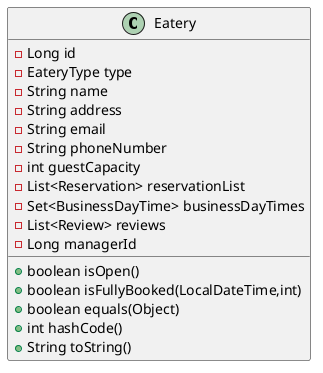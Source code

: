 @startuml
class Eatery {
- Long id
- EateryType type
- String name
- String address
- String email
- String phoneNumber
- int guestCapacity
- List<Reservation> reservationList
- Set<BusinessDayTime> businessDayTimes
- List<Review> reviews
- Long managerId
+ boolean isOpen()
+ boolean isFullyBooked(LocalDateTime,int)
+ boolean equals(Object)
+ int hashCode()
+ String toString()
}
@enduml